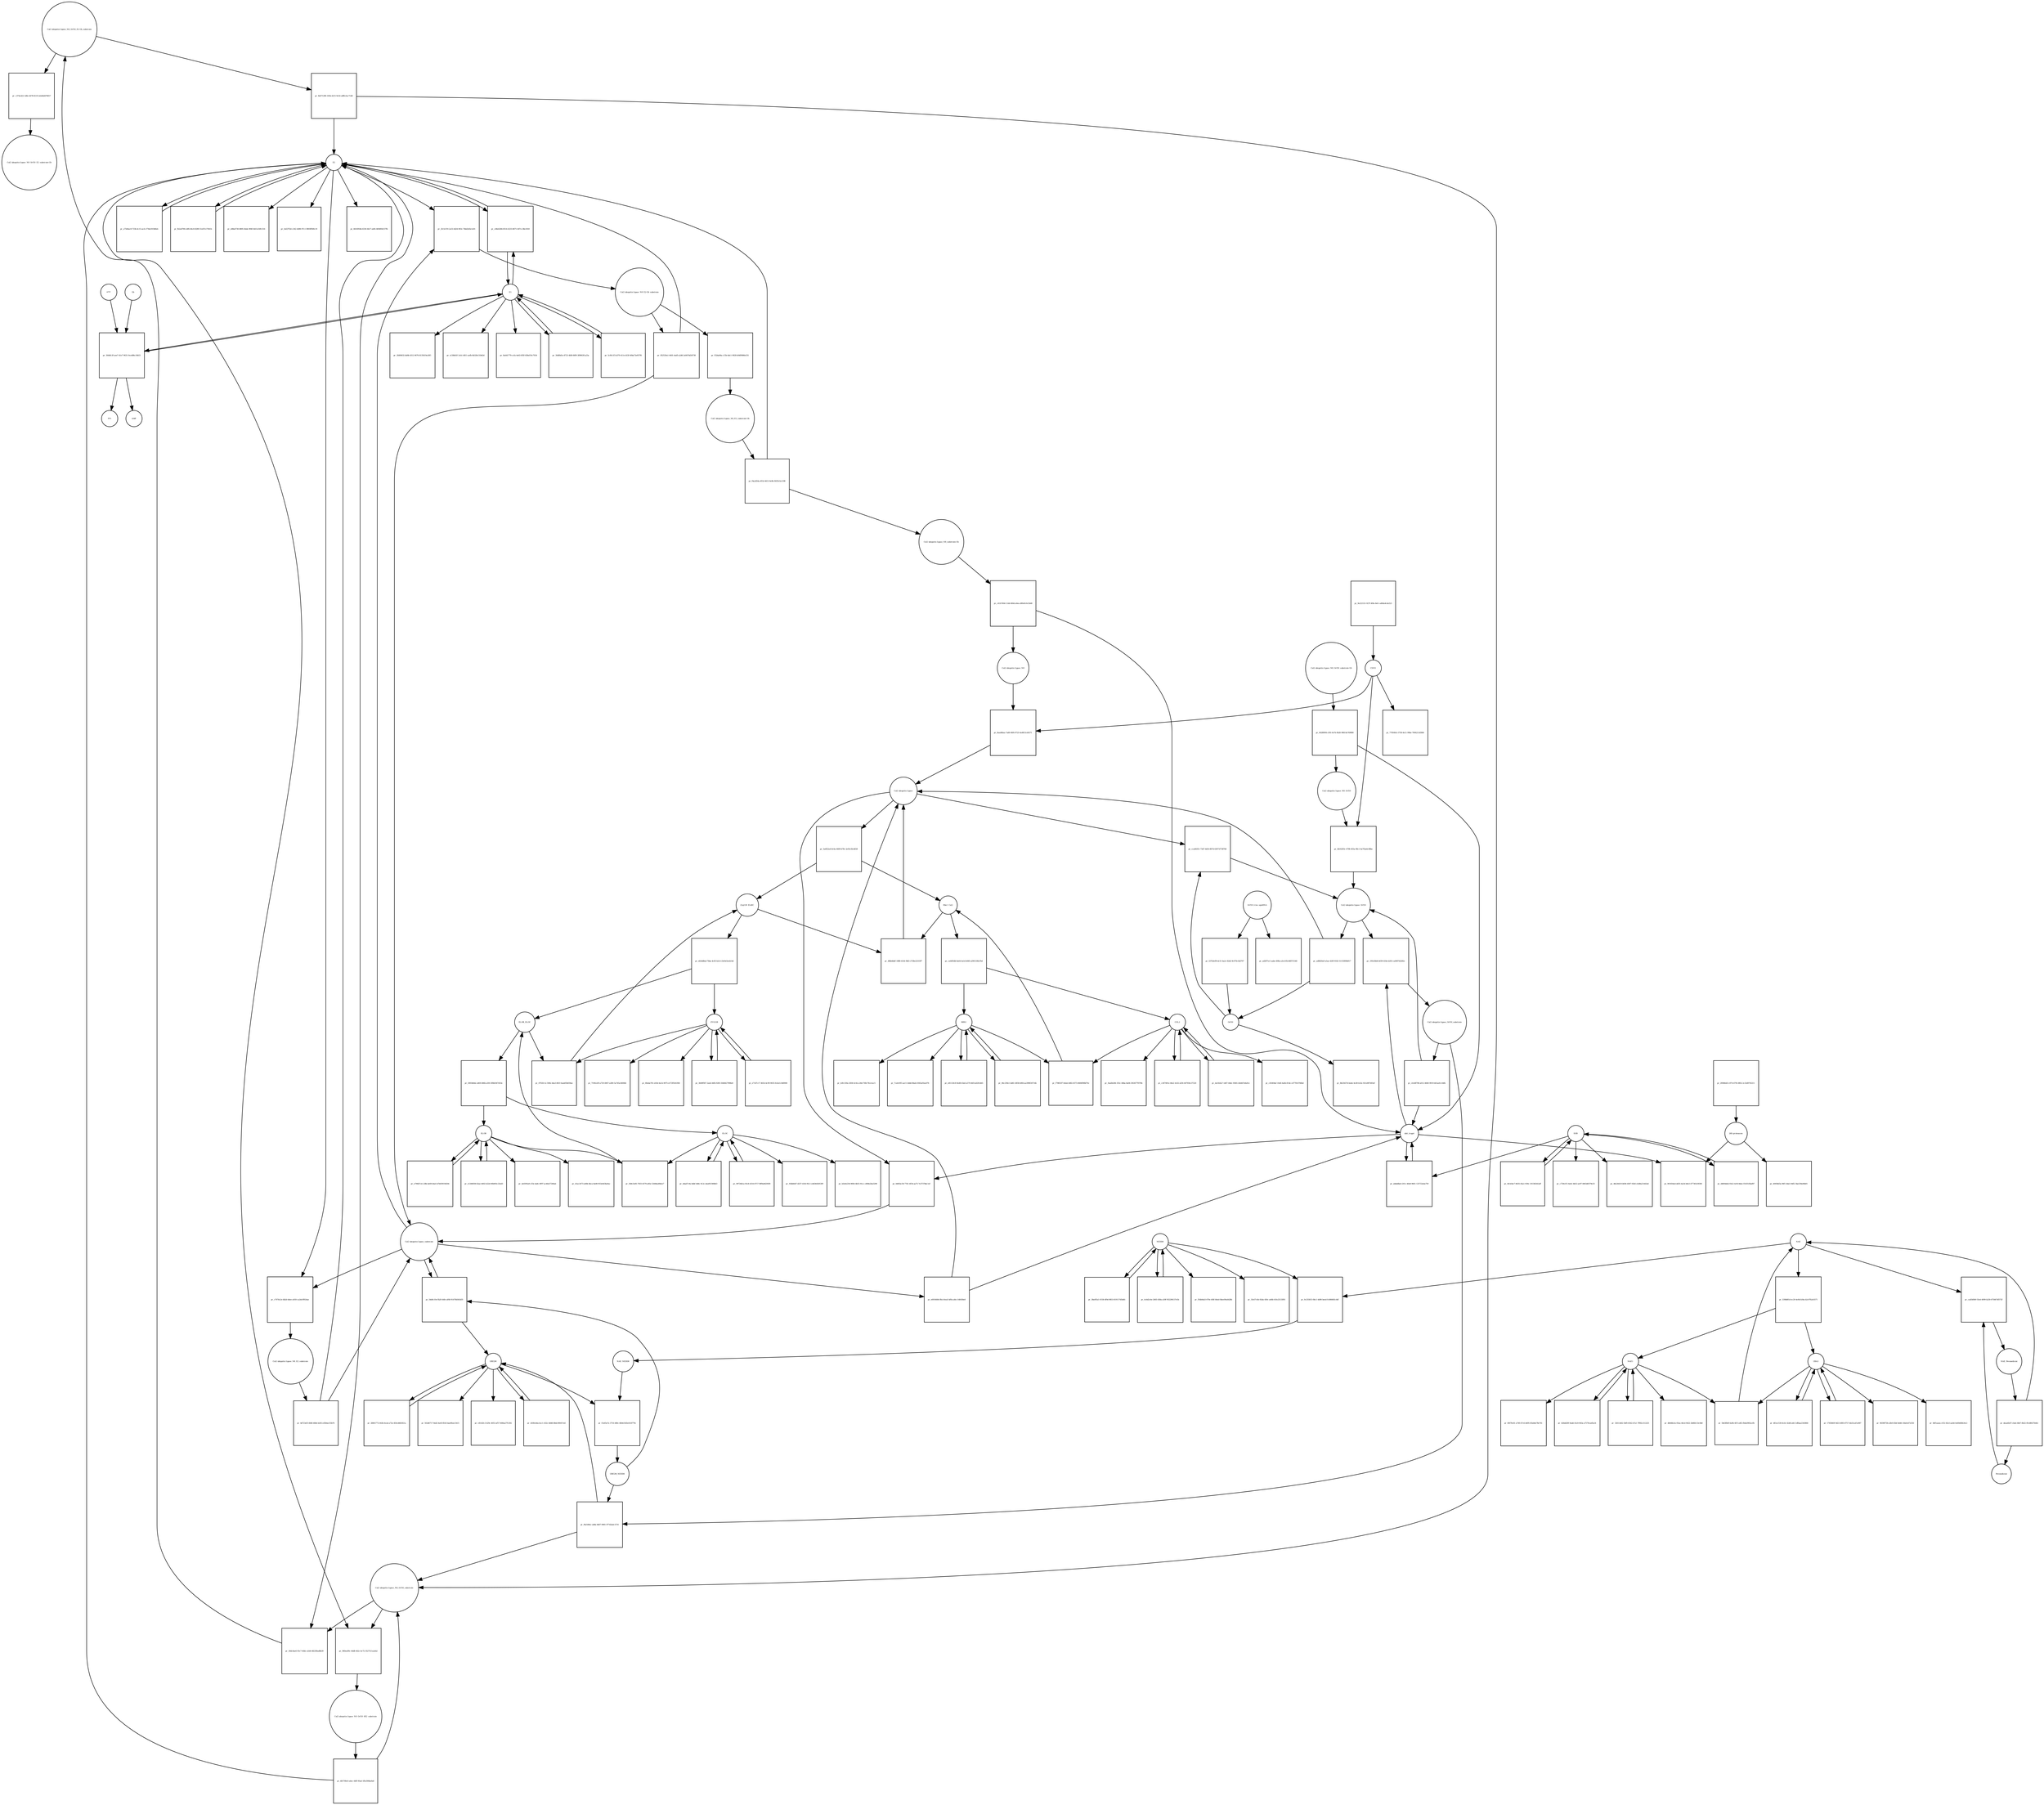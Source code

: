 strict digraph  {
"Cul2 ubiquitin ligase_N8_Orf10_E2-Ub_substrate" [annotation="urn_miriam_ncbiprotein_BCD58762|urn_miriam_hgnc.symbol_UBE2|urn_miriam_hgnc.symbol_ZYG11B|urn_miriam_hgnc.symbol_ELOB|urn_miriam_hgnc.symbol_ELOC|urn_miriam_hgnc.symbol_RBX1|urn_miriam_hgnc.symbol_CUL2|urn_miriam_hgnc.symbol_NEDD8", bipartite=0, cls=complex, fontsize=4, label="Cul2 ubiquitin ligase_N8_Orf10_E2-Ub_substrate", shape=circle];
"pr_c374cd22-1d0e-4478-8119-2eb44d476657" [annotation="", bipartite=1, cls=process, fontsize=4, label="pr_c374cd22-1d0e-4478-8119-2eb44d476657", shape=square];
"Cul2 ubiquitin ligase_N8_Orf10_E2_substrate-Ub" [annotation="urn_miriam_ncbiprotein_BCD58762|urn_miriam_hgnc.symbol_UBE2|urn_miriam_hgnc.symbol_ZYG11B|urn_miriam_hgnc.symbol_ELOB|urn_miriam_hgnc.symbol_ELOC|urn_miriam_hgnc.symbol_RBX1|urn_miriam_hgnc.symbol_CUL2|urn_miriam_hgnc.symbol_NEDD8", bipartite=0, cls=complex, fontsize=4, label="Cul2 ubiquitin ligase_N8_Orf10_E2_substrate-Ub", shape=circle];
"Cul2 ubiquitin ligase_N8_E2-Ub_substrate" [annotation="urn_miriam_hgnc.symbol_ZYG11B|urn_miriam_hgnc.symbol_RBX1|urn_miriam_hgnc.symbol_ELOB|urn_miriam_hgnc.symbol_ELOC|urn_miriam_hgnc.symbol_CUL2|urn_miriam_hgnc.symbol_NEDD8|urn_miriam_hgnc.symbol_UBE2", bipartite=0, cls=complex, fontsize=4, label="Cul2 ubiquitin ligase_N8_E2-Ub_substrate", shape=circle];
"pr_f32da06a-c15b-4dc1-9028-b94f9086e531" [annotation="", bipartite=1, cls=process, fontsize=4, label="pr_f32da06a-c15b-4dc1-9028-b94f9086e531", shape=square];
"Cul2 ubiquitin ligase_N8_E2_substrate-Ub" [annotation="urn_miriam_hgnc.symbol_ZYG11B|urn_miriam_hgnc.symbol_UBE2|urn_miriam_hgnc.symbol_ELOB|urn_miriam_hgnc.symbol_ELOC|urn_miriam_hgnc.symbol_RBX1|urn_miriam_hgnc.symbol_CUL2|urn_miriam_hgnc.symbol_NEDD8", bipartite=0, cls=complex, fontsize=4, label="Cul2 ubiquitin ligase_N8_E2_substrate-Ub", shape=circle];
E2 [annotation="urn_miriam_hgnc.symbol_UBE2", bipartite=0, cls=macromolecule, fontsize=4, label=E2, shape=circle];
"pr_c48e6284-8514-4233-8671-647cc38e1818" [annotation="", bipartite=1, cls=process, fontsize=4, label="pr_c48e6284-8514-4233-8671-647cc38e1818", shape=square];
E1 [annotation="urn_miriam_hgnc.symbol_UBA", bipartite=0, cls=macromolecule, fontsize=4, label=E1, shape=circle];
"pr_3644fc3f-aee7-41e7-9631-9ce486c16b53" [annotation="", bipartite=1, cls=process, fontsize=4, label="pr_3644fc3f-aee7-41e7-9631-9ce486c16b53", shape=square];
Ub [annotation="", bipartite=0, cls="simple chemical", fontsize=4, label=Ub, shape=circle];
ATP [annotation="", bipartite=0, cls="simple chemical", fontsize=4, label=ATP, shape=circle];
AMP [annotation="", bipartite=0, cls="simple chemical", fontsize=4, label=AMP, shape=circle];
PPi [annotation="", bipartite=0, cls="simple chemical", fontsize=4, label=PPi, shape=circle];
"Cul2 ubiquitin ligase_substrate" [annotation="urn_miriam_hgnc.symbol_ZYg11B|urn_miriam_hgnc.symbol_ELOB|urn_miriam_hgnc.symbol_ELOC|urn_miriam_hgnc.symbol_RBX1|urn_miriam_hgnc.symbol_CUL2|urn_miriam_hgnc.symbol_NEDD8", bipartite=0, cls=complex, fontsize=4, label="Cul2 ubiquitin ligase_substrate", shape=circle];
"pr_2fc5cf19-2a53-4d24-903c-7bbd2d3e1e01" [annotation="", bipartite=1, cls=process, fontsize=4, label="pr_2fc5cf19-2a53-4d24-903c-7bbd2d3e1e01", shape=square];
"Cul2 ubiquitin ligase_N8_Orf10_substrate" [annotation="urn_miriam_ncbiprotein_BCD58762|urn_miriam_hgnc.symbol_ZYG11B|urn_miriam_hgnc.symbol_ELOB|urn_miriam_hgnc.symbol_ELOC|urn_miriam_hgnc.symbol_RBX1|urn_miriam_hgnc.symbol_CUL2|urn_miriam_hgnc.symbol_NEDD8", bipartite=0, cls=complex, fontsize=4, label="Cul2 ubiquitin ligase_N8_Orf10_substrate", shape=circle];
"pr_30dc8ae6-93c7-40dc-a5d4-48230fad8b39" [annotation="", bipartite=1, cls=process, fontsize=4, label="pr_30dc8ae6-93c7-40dc-a5d4-48230fad8b39", shape=square];
ZYG11B [annotation="urn_miriam_hgnc_HGNC%3A25820", bipartite=0, cls=macromolecule, fontsize=4, label=ZYG11B, shape=circle];
"pr_3649f947-2aeb-44fb-9285-50d6427998e8" [annotation="", bipartite=1, cls=process, fontsize=4, label="pr_3649f947-2aeb-44fb-9285-50d6427998e8", shape=square];
UBE2M [annotation="urn_miriam_hgnc_HGNC%3A12491", bipartite=0, cls=macromolecule, fontsize=4, label=UBE2M, shape=circle];
"pr_d180cb6a-bcc1-432c-8d48-88dc09047cb5" [annotation="", bipartite=1, cls=process, fontsize=4, label="pr_d180cb6a-bcc1-432c-8d48-88dc09047cb5", shape=square];
UBA3 [annotation="urn_miriam_hgnc_HGNC%3A12470", bipartite=0, cls=macromolecule, fontsize=4, label=UBA3, shape=circle];
"pr_d61ec530-6cb1-42d6-a8c5-dfbaa2343866" [annotation="", bipartite=1, cls=process, fontsize=4, label="pr_d61ec530-6cb1-42d6-a8c5-dfbaa2343866", shape=square];
RBX1 [annotation="urn_miriam_hgnc_HGNC%3A9928", bipartite=0, cls=macromolecule, fontsize=4, label=RBX1, shape=circle];
"pr_e81120c8-9ed8-43a6-a570-8d51a629cb65" [annotation="", bipartite=1, cls=process, fontsize=4, label="pr_e81120c8-9ed8-43a6-a570-8d51a629cb65", shape=square];
"Orf10 (+)ss sgmRNA" [annotation=urn_miriam_ncbiprotein_BCD58762, bipartite=0, cls="nucleic acid feature", fontsize=4, label="Orf10 (+)ss sgmRNA", shape=circle];
"pr_537b3e99-dc51-4a2c-82d2-9c070c5d2707" [annotation="", bipartite=1, cls=process, fontsize=4, label="pr_537b3e99-dc51-4a2c-82d2-9c070c5d2707", shape=square];
Orf10 [annotation=urn_miriam_ncbiprotein_BCD58762, bipartite=0, cls=macromolecule, fontsize=4, label=Orf10, shape=circle];
NEDD8 [annotation="urn_miriam_hgnc_HGNC%3A7732", bipartite=0, cls=macromolecule, fontsize=4, label=NEDD8, shape=circle];
"pr_38a0f3a1-0158-4f9d-9853-81911745b4fc" [annotation="", bipartite=1, cls=process, fontsize=4, label="pr_38a0f3a1-0158-4f9d-9853-81911745b4fc", shape=square];
NAE1 [annotation="urn_miriam_hgnc_HGNC%3A621", bipartite=0, cls=macromolecule, fontsize=4, label=NAE1, shape=circle];
"pr_426dd29f-9add-41e9-963a-a7570cad5e24" [annotation="", bipartite=1, cls=process, fontsize=4, label="pr_426dd29f-9add-41e9-963a-a7570cad5e24", shape=square];
ELOC [annotation="urn_miriam_hgnc_HGNC%3A11617", bipartite=0, cls=macromolecule, fontsize=4, label=ELOC, shape=circle];
"pr_4dad7c9a-b4bf-448c-9c2c-deaf61580b63" [annotation="", bipartite=1, cls=process, fontsize=4, label="pr_4dad7c9a-b4bf-448c-9c2c-deaf61580b63", shape=square];
ELOB [annotation="urn_miriam_hgnc_HGNC%3A11619", bipartite=0, cls=macromolecule, fontsize=4, label=ELOB, shape=circle];
"pr_e796b7cd-c28b-4e69-b4a5-b7b039194304" [annotation="", bipartite=1, cls=process, fontsize=4, label="pr_e796b7cd-c28b-4e69-b4a5-b7b039194304", shape=square];
"pr_a73d4ac8-733b-4c15-ae3c-f74dc919d0eb" [annotation="", bipartite=1, cls=process, fontsize=4, label="pr_a73d4ac8-733b-4c15-ae3c-f74dc919d0eb", shape=square];
"pr_30df8d1e-8723-4fd9-86f9-3f8963f1a23a" [annotation="", bipartite=1, cls=process, fontsize=4, label="pr_30df8d1e-8723-4fd9-86f9-3f8963f1a23a", shape=square];
DUB [annotation="urn_miriam_hgnc.symbol_DUB", bipartite=0, cls=macromolecule, fontsize=4, label=DUB, shape=circle];
"pr_d4004deb-93e2-4cf6-8dee-f16351fbaf87" [annotation="", bipartite=1, cls=process, fontsize=4, label="pr_d4004deb-93e2-4cf6-8dee-f16351fbaf87", shape=square];
CUL2 [annotation="urn_miriam_hgnc_HGNC%3A2552", bipartite=0, cls=macromolecule, fontsize=4, label=CUL2, shape=circle];
"pr_c367491e-46e2-4c62-af26-447934c37220" [annotation="", bipartite=1, cls=process, fontsize=4, label="pr_c367491e-46e2-4c62-af26-447934c37220", shape=square];
"pr_e71d7c17-461b-4c99-9035-0cbe1c0d0908" [annotation="", bipartite=1, cls=process, fontsize=4, label="pr_e71d7c17-461b-4c99-9035-0cbe1c0d0908", shape=square];
"pr_28801772-043b-4cab-a72e-450cd482921a" [annotation="", bipartite=1, cls=process, fontsize=4, label="pr_28801772-043b-4cab-a72e-450cd482921a", shape=square];
"pr_1765840f-9d23-4f85-8757-4b33caf1e987" [annotation="", bipartite=1, cls=process, fontsize=4, label="pr_1765840f-9d23-4f85-8757-4b33caf1e987", shape=square];
"pr_06c239e1-bd61-4858-b9fd-aa399834716b" [annotation="", bipartite=1, cls=process, fontsize=4, label="pr_06c239e1-bd61-4858-b9fd-aa399834716b", shape=square];
"pr_4c4d2c4e-2665-458a-a59f-952296137e5b" [annotation="", bipartite=1, cls=process, fontsize=4, label="pr_4c4d2c4e-2665-458a-a59f-952296137e5b", shape=square];
"pr_32611d62-5bf9-4542-b7a1-7ff82c312225" [annotation="", bipartite=1, cls=process, fontsize=4, label="pr_32611d62-5bf9-4542-b7a1-7ff82c312225", shape=square];
"pr_99726b1a-05c8-4316-8717-f8f9a66295f0" [annotation="", bipartite=1, cls=process, fontsize=4, label="pr_99726b1a-05c8-4316-8717-f8f9a66295f0", shape=square];
"pr_e1260838-62ae-4602-b22d-00b093c23ed3" [annotation="", bipartite=1, cls=process, fontsize=4, label="pr_e1260838-62ae-4602-b22d-00b093c23ed3", shape=square];
"pr_fb2ed790-e4f6-46c8-8289-51e67e17041b" [annotation="", bipartite=1, cls=process, fontsize=4, label="pr_fb2ed790-e4f6-46c8-8289-51e67e17041b", shape=square];
"pr_5c9fc1f3-b370-411e-b53f-40ba73e957f6" [annotation="", bipartite=1, cls=process, fontsize=4, label="pr_5c9fc1f3-b370-411e-b53f-40ba73e957f6", shape=square];
"pr_4fcb5dc7-8635-45a1-939c-1013fd341aff" [annotation="", bipartite=1, cls=process, fontsize=4, label="pr_4fcb5dc7-8635-45a1-939c-1013fd341aff", shape=square];
"pr_da1fe6a7-1d67-44dc-9360-c8e8d7e8a9cc" [annotation="", bipartite=1, cls=process, fontsize=4, label="pr_da1fe6a7-1d67-44dc-9360-c8e8d7e8a9cc", shape=square];
"pr_9a321531-927f-4f8a-8efc-ad0da4cda523" [annotation="", bipartite=1, cls=process, fontsize=4, label="pr_9a321531-927f-4f8a-8efc-ad0da4cda523", shape=square];
CSN5 [annotation="", bipartite=0, cls=complex, fontsize=4, label=CSN5, shape=circle];
"pr_2f084b43-c974-4795-8f62-2c32d9745211" [annotation="", bipartite=1, cls=process, fontsize=4, label="pr_2f084b43-c974-4795-8f62-2c32d9745211", shape=square];
"26S-proteasom" [annotation="urn_miriam_obo.go_GO%3A0000502", bipartite=0, cls=complex, fontsize=4, label="26S-proteasom", shape=circle];
NAE_Pevonedistat [annotation="urn_miriam_obo.chebi_CHEBI%3A145535|urn_miriam_hgnc.symbol_NAE1|urn_miriam_hgnc.symbol_UBA3", bipartite=0, cls=complex, fontsize=4, label=NAE_Pevonedistat, shape=circle];
"pr_deaa82d7-cbeb-44b7-8b22-f0cd8027b4b1" [annotation="", bipartite=1, cls=process, fontsize=4, label="pr_deaa82d7-cbeb-44b7-8b22-f0cd8027b4b1", shape=square];
Pevonedistat [annotation="urn_miriam_obo.chebi_CHEBI%3A145535", bipartite=0, cls="simple chemical", fontsize=4, label=Pevonedistat, shape=circle];
NAE [annotation="urn_miriam_hgnc.symbol_NAE1|urn_miriam_hgnc.symbol_UBA3", bipartite=0, cls=complex, fontsize=4, label=NAE, shape=circle];
"pr_539b881d-ec20-4e9d-b34a-b2c97b2e5571" [annotation="", bipartite=1, cls=process, fontsize=4, label="pr_539b881d-ec20-4e9d-b34a-b2c97b2e5571", shape=square];
ELOB_ELOC [annotation="urn_miriam_hgnc.symbol_ELOB|urn_miriam_hgnc.symbol_ELOC", bipartite=0, cls=complex, fontsize=4, label=ELOB_ELOC, shape=circle];
"pr_5893d6de-a469-486b-a5f4-5f8b0367d53e" [annotation="", bipartite=1, cls=process, fontsize=4, label="pr_5893d6de-a469-486b-a5f4-5f8b0367d53e", shape=square];
Zyg11B_EloBC [annotation="urn_miriam_hgnc.symbol_ZYG11B|urn_miriam_hgnc.symbol_ELOB|urn_miriam_hgnc.symbol_ELOC", bipartite=0, cls=complex, fontsize=4, label=Zyg11B_EloBC, shape=circle];
"pr_eb5dd8ad-7bba-4c83-b2c4-23e9e5eeb14d" [annotation="", bipartite=1, cls=process, fontsize=4, label="pr_eb5dd8ad-7bba-4c83-b2c4-23e9e5eeb14d", shape=square];
"Cul2 ubiquitin ligase_N8_substrate-Ub" [annotation="urn_miriam_hgnc.symbol_ZYG11B|urn_miriam_hgnc.symbol_ELOB|urn_miriam_hgnc.symbol_ELOC|urn_miriam_hgnc.symbol_RBX1|urn_miriam_hgnc.symbol_CUL2|urn_miriam_hgnc.symbol_NEDD8", bipartite=0, cls=complex, fontsize=4, label="Cul2 ubiquitin ligase_N8_substrate-Ub", shape=circle];
"pr_c41b740d-11dd-484d-a6ea-d80e9c6c5b48" [annotation="", bipartite=1, cls=process, fontsize=4, label="pr_c41b740d-11dd-484d-a6ea-d80e9c6c5b48", shape=square];
"Cul2 ubiquitin ligase_N8" [annotation="urn_miriam_hgnc.symbol_ZYG11B|urn_miriam_hgnc.symbol_ELOB|urn_miriam_hgnc.symbol_ELOC|urn_miriam_hgnc.symbol_RBX1|urn_miriam_hgnc.symbol_CUL2|urn_miriam_hgnc.symbol_NEDD8", bipartite=0, cls=complex, fontsize=4, label="Cul2 ubiquitin ligase_N8", shape=circle];
ubit_traget [annotation="", bipartite=0, cls=macromolecule, fontsize=4, label=ubit_traget, shape=circle];
"pr_e6916684-f8cd-4ea5-bf0a-a8cc140458e8" [annotation="", bipartite=1, cls=process, fontsize=4, label="pr_e6916684-f8cd-4ea5-bf0a-a8cc140458e8", shape=square];
"Cul2 ubiquitin ligase" [annotation="urn_miriam_hgnc.symbol_RBX1|urn_miriam_hgnc.symbol_CUL2|urn_miriam_hgnc.symbol_ZYG11B|urn_miriam_hgnc.symbol_ELOB|urn_miriam_hgnc.symbol_ELOC", bipartite=0, cls=complex, fontsize=4, label="Cul2 ubiquitin ligase", shape=circle];
"Cul2 ubiquitin ligase_N8_Orf10_substrate-Ub" [annotation="urn_miriam_ncbiprotein_BCD58762|urn_miriam_hgnc.symbol_ZYG11B|urn_miriam_hgnc.symbol_ELOB|urn_miriam_hgnc.symbol_ELOC|urn_miriam_hgnc.symbol_RBX1|urn_miriam_hgnc.symbol_CUL2|urn_miriam_hgnc.symbol_NEDD8", bipartite=0, cls=complex, fontsize=4, label="Cul2 ubiquitin ligase_N8_Orf10_substrate-Ub", shape=circle];
"pr_4028f004-cf93-4e7b-9b26-96814e769080" [annotation="", bipartite=1, cls=process, fontsize=4, label="pr_4028f004-cf93-4e7b-9b26-96814e769080", shape=square];
"Cul2 ubiquitin ligase_N8_Orf10" [annotation="urn_miriam_hgnc.symbol_ZYG11B|urn_miriam_hgnc.symbol_ELOB|urn_miriam_hgnc.symbol_ELOC|urn_miriam_hgnc.symbol_RBX1|urn_miriam_hgnc.symbol_CUL2|urn_miriam_hgnc.symbol_NEDD8|urn_miriam_ncbiprotein_BCD58762", bipartite=0, cls=complex, fontsize=4, label="Cul2 ubiquitin ligase_N8_Orf10", shape=circle];
"Cul2 ubiquitin ligase_Orf10_substrate" [annotation="urn_miriam_ncbiprotein_BCD58762|urn_miriam_hgnc.symbol_ZYg11B|urn_miriam_hgnc.symbol_ELOB|urn_miriam_hgnc.symbol_ELOC|urn_miriam_hgnc.symbol_RBX1|urn_miriam_hgnc.symbol_CUL2", bipartite=0, cls=complex, fontsize=4, label="Cul2 ubiquitin ligase_Orf10_substrate", shape=circle];
"pr_cb1d8708-a012-4660-9919-b61aefcc0dfe" [annotation="", bipartite=1, cls=process, fontsize=4, label="pr_cb1d8708-a012-4660-9919-b61aefcc0dfe", shape=square];
"Cul2 ubiquitin ligase_Orf10" [annotation="urn_miriam_ncbiprotein_BCD58762|urn_miriam_hgnc.symbol_ZYG11B|urn_miriam_hgnc.symbol_ELOB|urn_miriam_hgnc.symbol_ELOC|urn_miriam_hgnc.symbol_RBX1|urn_miriam_hgnc.symbol_CUL2", bipartite=0, cls=complex, fontsize=4, label="Cul2 ubiquitin ligase_Orf10", shape=circle];
"pr_6b16293c-4796-455a-98c1-6a702a6c08be" [annotation="", bipartite=1, cls=process, fontsize=4, label="pr_6b16293c-4796-455a-98c1-6a702a6c08be", shape=square];
"pr_ad6820a9-a5ae-420f-9182-51155f00b917" [annotation="", bipartite=1, cls=process, fontsize=4, label="pr_ad6820a9-a5ae-420f-9182-51155f00b917", shape=square];
"pr_8aad4baa-7ad0-46f4-9725-4a4815cd4371" [annotation="", bipartite=1, cls=process, fontsize=4, label="pr_8aad4baa-7ad0-46f4-9725-4a4815cd4371", shape=square];
"pr_5a4f22a4-8c6a-4409-b78c-2e93c5b1df28" [annotation="", bipartite=1, cls=process, fontsize=4, label="pr_5a4f22a4-8c6a-4409-b78c-2e93c5b1df28", shape=square];
Rbx1_Cul2 [annotation="urn_miriam_hgnc.symbol_RBX1|urn_miriam_hgnc.symbol_CUL2", bipartite=0, cls=complex, fontsize=4, label=Rbx1_Cul2, shape=circle];
"pr_f4a2d54a-4f1d-4415-9e9b-f45f3cfa1198" [annotation="", bipartite=1, cls=process, fontsize=4, label="pr_f4a2d54a-4f1d-4415-9e9b-f45f3cfa1198", shape=square];
"Cul2 ubiquitin ligase_N8_E2_substrate" [annotation="urn_miriam_hgnc.symbol_ZYG11B|urn_miriam_hgnc.symbol_ELOB|urn_miriam_hgnc.symbol_ELOC|urn_miriam_hgnc.symbol_RBX1|urn_miriam_hgnc.symbol_CUL2|urn_miriam_hgnc.symbol_NEDD8", bipartite=0, cls=complex, fontsize=4, label="Cul2 ubiquitin ligase_N8_E2_substrate", shape=circle];
"pr_4d723ef5-6fd8-48b4-b265-e5fb4a155b76" [annotation="", bipartite=1, cls=process, fontsize=4, label="pr_4d723ef5-6fd8-48b4-b265-e5fb4a155b76", shape=square];
"Cul2 ubiquitin ligase_N8_Orf10_0E2_substrate" [annotation="urn_miriam_ncbiprotein_BCD58762|urn_miriam_hgnc.symbol_ZYG11B|urn_miriam_hgnc.symbol_ELOB|urn_miriam_hgnc.symbol_ELOC|urn_miriam_hgnc.symbol_RBX1|urn_miriam_hgnc.symbol_CUL2|urn_miriam_hgnc.symbol_NEDD8|urn_miriam_hgnc.symbol_UBE2", bipartite=0, cls=complex, fontsize=4, label="Cul2 ubiquitin ligase_N8_Orf10_0E2_substrate", shape=circle];
"pr_481708c6-a4ec-44ff-95ad-1ffa590ba9a8" [annotation="", bipartite=1, cls=process, fontsize=4, label="pr_481708c6-a4ec-44ff-95ad-1ffa590ba9a8", shape=square];
"pr_ca64f5db-8a64-4a1d-b06f-a2901180a7b4" [annotation="", bipartite=1, cls=process, fontsize=4, label="pr_ca64f5db-8a64-4a1d-b06f-a2901180a7b4", shape=square];
"pr_abbddbe4-201c-40e8-9601-125722eda759" [annotation="", bipartite=1, cls=process, fontsize=4, label="pr_abbddbe4-201c-40e8-9601-125722eda759", shape=square];
"pr_852520a1-6401-4ad5-a2d6-2e8474d34738" [annotation="", bipartite=1, cls=process, fontsize=4, label="pr_852520a1-6401-4ad5-a2d6-2e8474d34738", shape=square];
"pr_8e671296-165b-4215-9c02-a8ffe3ac7148" [annotation="", bipartite=1, cls=process, fontsize=4, label="pr_8e671296-165b-4215-9c02-a8ffe3ac7148", shape=square];
"pr_901834ed-dd35-4a54-b0e3-477303cf65f6" [annotation="", bipartite=1, cls=process, fontsize=4, label="pr_901834ed-dd35-4a54-b0e3-477303cf65f6", shape=square];
"pr_7190cef0-a729-4967-a280-5a745a5400b6" [annotation="", bipartite=1, cls=process, fontsize=4, label="pr_7190cef0-a729-4967-a280-5a745a5400b6", shape=square];
"pr_80aba781-e03d-4ecb-9075-e572f9241f68" [annotation="", bipartite=1, cls=process, fontsize=4, label="pr_80aba781-e03d-4ecb-9075-e572f9241f68", shape=square];
"pr_502d6717-9ed2-4e4f-8543-bae9feec5415" [annotation="", bipartite=1, cls=process, fontsize=4, label="pr_502d6717-9ed2-4e4f-8543-bae9feec5415", shape=square];
"pr_c8142fc3-429c-4053-af57-60fda27f1292" [annotation="", bipartite=1, cls=process, fontsize=4, label="pr_c8142fc3-429c-4053-af57-60fda27f1292", shape=square];
"pr_98398758-a3b9-45bf-b0d6-1fdefe47e550" [annotation="", bipartite=1, cls=process, fontsize=4, label="pr_98398758-a3b9-45bf-b0d6-1fdefe47e550", shape=square];
"pr_8df1aaea-cf32-45e3-aa0d-0e49d40b34c2" [annotation="", bipartite=1, cls=process, fontsize=4, label="pr_8df1aaea-cf32-45e3-aa0d-0e49d40b34c2", shape=square];
"pr_b3fc330a-2836-4c0e-a34d-768c78ce1ac5" [annotation="", bipartite=1, cls=process, fontsize=4, label="pr_b3fc330a-2836-4c0e-a34d-768c78ce1ac5", shape=square];
"pr_7ca0c9f3-aa11-4ddd-8bab-0365a05ea076" [annotation="", bipartite=1, cls=process, fontsize=4, label="pr_7ca0c9f3-aa11-4ddd-8bab-0365a05ea076", shape=square];
"pr_ad2871e1-aabe-498a-a3cd-85c66f572345" [annotation="", bipartite=1, cls=process, fontsize=4, label="pr_ad2871e1-aabe-498a-a3cd-85c66f572345", shape=square];
"pr_8b25637d-bede-4cd9-b32e-921e897d03ef" [annotation="", bipartite=1, cls=process, fontsize=4, label="pr_8b25637d-bede-4cd9-b32e-921e897d03ef", shape=square];
"pr_f54b9ab3-670e-4f4f-84ed-0bee09a4428b" [annotation="", bipartite=1, cls=process, fontsize=4, label="pr_f54b9ab3-670e-4f4f-84ed-0bee09a4428b", shape=square];
"pr_33e57c4b-92da-450c-a46b-41fe23133f01" [annotation="", bipartite=1, cls=process, fontsize=4, label="pr_33e57c4b-92da-450c-a46b-41fe23133f01", shape=square];
"pr_db9d6e3a-05ea-44cd-9422-2b86fc53c0b8" [annotation="", bipartite=1, cls=process, fontsize=4, label="pr_db9d6e3a-05ea-44cd-9422-2b86fc53c0b8", shape=square];
"pr_8f478c81-a749-47c6-b695-85eb8e78e761" [annotation="", bipartite=1, cls=process, fontsize=4, label="pr_8f478c81-a749-47c6-b695-85eb8e78e761", shape=square];
"pr_93dbfd47-d237-41fd-95c1-e463645053f9" [annotation="", bipartite=1, cls=process, fontsize=4, label="pr_93dbfd47-d237-41fd-95c1-e463645053f9", shape=square];
"pr_b3e0e236-9856-4b55-91cc-c808e2ba5298" [annotation="", bipartite=1, cls=process, fontsize=4, label="pr_b3e0e236-9856-4b55-91cc-c808e2ba5298", shape=square];
"pr_4e0395a9-cf3e-4a8c-8f97-ac46e57260ab" [annotation="", bipartite=1, cls=process, fontsize=4, label="pr_4e0395a9-cf3e-4a8c-8f97-ac46e57260ab", shape=square];
"pr_d1ac2473-a60b-4bca-8a08-953e643ba9ac" [annotation="", bipartite=1, cls=process, fontsize=4, label="pr_d1ac2473-a60b-4bca-8a08-953e643ba9ac", shape=square];
"pr_e88a6730-8895-4bde-994f-4b51e50fc516" [annotation="", bipartite=1, cls=process, fontsize=4, label="pr_e88a6730-8895-4bde-994f-4b51e50fc516", shape=square];
"pr_fa627f2d-c342-4d90-97c1-f805fffd9c19" [annotation="", bipartite=1, cls=process, fontsize=4, label="pr_fa627f2d-c342-4d90-97c1-f805fffd9c19", shape=square];
"pr_2fd00632-bb9b-4312-9676-8135619a18f1" [annotation="", bipartite=1, cls=process, fontsize=4, label="pr_2fd00632-bb9b-4312-9676-8135619a18f1", shape=square];
"pr_a136b61f-3cb1-4811-aefb-6b328c31b62d" [annotation="", bipartite=1, cls=process, fontsize=4, label="pr_a136b61f-3cb1-4811-aefb-6b328c31b62d", shape=square];
"pr_c729e1f1-6eb1-4b52-ae97-6063d0379e33" [annotation="", bipartite=1, cls=process, fontsize=4, label="pr_c729e1f1-6eb1-4b52-ae97-6063d0379e33", shape=square];
"pr_46e26419-b836-4587-92b5-e5d8a21443a6" [annotation="", bipartite=1, cls=process, fontsize=4, label="pr_46e26419-b836-4587-92b5-e5d8a21443a6", shape=square];
"pr_c45404af-10e8-4a4b-814e-cd77814766bd" [annotation="", bipartite=1, cls=process, fontsize=4, label="pr_c45404af-10e8-4a4b-814e-cd77814766bd", shape=square];
"pr_9aa6b284-355c-48ba-8a06-3f43677f078b" [annotation="", bipartite=1, cls=process, fontsize=4, label="pr_9aa6b284-355c-48ba-8a06-3f43677f078b", shape=square];
"pr_779540e1-f758-4e11-99be-7004211d5fb6" [annotation="", bipartite=1, cls=process, fontsize=4, label="pr_779540e1-f758-4e11-99be-7004211d5fb6", shape=square];
"pr_40058d3a-96f1-4be3-9df2-3ba539a06b01" [annotation="", bipartite=1, cls=process, fontsize=4, label="pr_40058d3a-96f1-4be3-9df2-3ba539a06b01", shape=square];
NAE_NEDD8 [annotation="urn_miriam_hgnc.symbol_NEDD8|urn_miriam_hgnc.symbol_NAE1|urn_miriam_hgnc.symbol_UBA3", bipartite=0, cls=complex, fontsize=4, label=NAE_NEDD8, shape=circle];
"pr_f1e65e7e-3716-480c-8b9d-fb5b1618779c" [annotation="", bipartite=1, cls=process, fontsize=4, label="pr_f1e65e7e-3716-480c-8b9d-fb5b1618779c", shape=square];
UBE2M_NEDD8 [annotation="urn_miriam_hgnc.symbol_UBE2M|urn_miriam_hgnc.symbol_NEDD8", bipartite=0, cls=complex, fontsize=4, label=UBE2M_NEDD8, shape=circle];
"pr_cca84351-73d7-4d16-807d-63071f738768" [annotation="", bipartite=1, cls=process, fontsize=4, label="pr_cca84351-73d7-4d16-807d-63071f738768", shape=square];
"pr_0c255813-0bc1-4d90-beed-fc686665c44f" [annotation="", bipartite=1, cls=process, fontsize=4, label="pr_0c255813-0bc1-4d90-beed-fc686665c44f", shape=square];
"pr_cad549b9-55e4-4099-b230-675667df372f" [annotation="", bipartite=1, cls=process, fontsize=4, label="pr_cad549b9-55e4-4099-b230-675667df372f", shape=square];
"pr_5b63fb0f-6a9b-4f1f-a4f2-fb4a0902a1fb" [annotation="", bipartite=1, cls=process, fontsize=4, label="pr_5b63fb0f-6a9b-4f1f-a4f2-fb4a0902a1fb", shape=square];
"pr_0702fc1e-509e-4da3-861f-6aabf5b839ae" [annotation="", bipartite=1, cls=process, fontsize=4, label="pr_0702fc1e-509e-4da3-861f-6aabf5b839ae", shape=square];
"pr_568c5e85-7833-4579-a85e-52684a49b2e7" [annotation="", bipartite=1, cls=process, fontsize=4, label="pr_568c5e85-7833-4579-a85e-52684a49b2e7", shape=square];
"pr_48bb4bdf-1888-4164-9bf2-2728e22103f7" [annotation="", bipartite=1, cls=process, fontsize=4, label="pr_48bb4bdf-1888-4164-9bf2-2728e22103f7", shape=square];
"pr_0d81bc58-77d1-4f34-aa75-7e3737bbc1ef" [annotation="", bipartite=1, cls=process, fontsize=4, label="pr_0d81bc58-77d1-4f34-aa75-7e3737bbc1ef", shape=square];
"pr_54d6c10e-fb20-44fe-af68-91470b565d35" [annotation="", bipartite=1, cls=process, fontsize=4, label="pr_54d6c10e-fb20-44fe-af68-91470b565d35", shape=square];
"pr_195e58d4-b039-418a-b203-ca0007d2282c" [annotation="", bipartite=1, cls=process, fontsize=4, label="pr_195e58d4-b039-418a-b203-ca0007d2282c", shape=square];
"pr_f6a549ec-ab8a-4b07-9901-977d2adc157d" [annotation="", bipartite=1, cls=process, fontsize=4, label="pr_f6a549ec-ab8a-4b07-9901-977d2adc157d", shape=square];
"pr_c767dc2e-db2d-4dee-a018-ca2dc0f924ae" [annotation="", bipartite=1, cls=process, fontsize=4, label="pr_c767dc2e-db2d-4dee-a018-ca2dc0f924ae", shape=square];
"pr_960ea99c-44d8-442c-bc72-3527511a2eb2" [annotation="", bipartite=1, cls=process, fontsize=4, label="pr_960ea99c-44d8-442c-bc72-3527511a2eb2", shape=square];
"pr_f79855f7-b0ab-4482-8373-8606f98bf74c" [annotation="", bipartite=1, cls=process, fontsize=4, label="pr_f79855f7-b0ab-4482-8373-8606f98bf74c", shape=square];
"pr_8a441779-ccfa-4e63-8f3f-658ef10c7034" [annotation="", bipartite=1, cls=process, fontsize=4, label="pr_8a441779-ccfa-4e63-8f3f-658ef10c7034", shape=square];
"pr_6616954b-6330-4b17-abf4-4694f0d137fb" [annotation="", bipartite=1, cls=process, fontsize=4, label="pr_6616954b-6330-4b17-abf4-4694f0d137fb", shape=square];
"Cul2 ubiquitin ligase_N8_Orf10_E2-Ub_substrate" -> "pr_c374cd22-1d0e-4478-8119-2eb44d476657"  [annotation="", interaction_type=consumption];
"Cul2 ubiquitin ligase_N8_Orf10_E2-Ub_substrate" -> "pr_8e671296-165b-4215-9c02-a8ffe3ac7148"  [annotation="", interaction_type=consumption];
"pr_c374cd22-1d0e-4478-8119-2eb44d476657" -> "Cul2 ubiquitin ligase_N8_Orf10_E2_substrate-Ub"  [annotation="", interaction_type=production];
"Cul2 ubiquitin ligase_N8_E2-Ub_substrate" -> "pr_f32da06a-c15b-4dc1-9028-b94f9086e531"  [annotation="", interaction_type=consumption];
"Cul2 ubiquitin ligase_N8_E2-Ub_substrate" -> "pr_852520a1-6401-4ad5-a2d6-2e8474d34738"  [annotation="", interaction_type=consumption];
"pr_f32da06a-c15b-4dc1-9028-b94f9086e531" -> "Cul2 ubiquitin ligase_N8_E2_substrate-Ub"  [annotation="", interaction_type=production];
"Cul2 ubiquitin ligase_N8_E2_substrate-Ub" -> "pr_f4a2d54a-4f1d-4415-9e9b-f45f3cfa1198"  [annotation="", interaction_type=consumption];
E2 -> "pr_c48e6284-8514-4233-8671-647cc38e1818"  [annotation="", interaction_type=consumption];
E2 -> "pr_2fc5cf19-2a53-4d24-903c-7bbd2d3e1e01"  [annotation="", interaction_type=consumption];
E2 -> "pr_30dc8ae6-93c7-40dc-a5d4-48230fad8b39"  [annotation="", interaction_type=consumption];
E2 -> "pr_a73d4ac8-733b-4c15-ae3c-f74dc919d0eb"  [annotation="", interaction_type=consumption];
E2 -> "pr_fb2ed790-e4f6-46c8-8289-51e67e17041b"  [annotation="", interaction_type=consumption];
E2 -> "pr_e88a6730-8895-4bde-994f-4b51e50fc516"  [annotation="", interaction_type=consumption];
E2 -> "pr_fa627f2d-c342-4d90-97c1-f805fffd9c19"  [annotation="", interaction_type=consumption];
E2 -> "pr_c767dc2e-db2d-4dee-a018-ca2dc0f924ae"  [annotation="", interaction_type=consumption];
E2 -> "pr_960ea99c-44d8-442c-bc72-3527511a2eb2"  [annotation="", interaction_type=consumption];
E2 -> "pr_6616954b-6330-4b17-abf4-4694f0d137fb"  [annotation="", interaction_type=consumption];
"pr_c48e6284-8514-4233-8671-647cc38e1818" -> E2  [annotation="", interaction_type=production];
"pr_c48e6284-8514-4233-8671-647cc38e1818" -> E1  [annotation="", interaction_type=production];
E1 -> "pr_c48e6284-8514-4233-8671-647cc38e1818"  [annotation="", interaction_type=consumption];
E1 -> "pr_3644fc3f-aee7-41e7-9631-9ce486c16b53"  [annotation="", interaction_type=consumption];
E1 -> "pr_30df8d1e-8723-4fd9-86f9-3f8963f1a23a"  [annotation="", interaction_type=consumption];
E1 -> "pr_5c9fc1f3-b370-411e-b53f-40ba73e957f6"  [annotation="", interaction_type=consumption];
E1 -> "pr_2fd00632-bb9b-4312-9676-8135619a18f1"  [annotation="", interaction_type=consumption];
E1 -> "pr_a136b61f-3cb1-4811-aefb-6b328c31b62d"  [annotation="", interaction_type=consumption];
E1 -> "pr_8a441779-ccfa-4e63-8f3f-658ef10c7034"  [annotation="", interaction_type=consumption];
"pr_3644fc3f-aee7-41e7-9631-9ce486c16b53" -> E1  [annotation="", interaction_type=production];
"pr_3644fc3f-aee7-41e7-9631-9ce486c16b53" -> AMP  [annotation="", interaction_type=production];
"pr_3644fc3f-aee7-41e7-9631-9ce486c16b53" -> PPi  [annotation="", interaction_type=production];
Ub -> "pr_3644fc3f-aee7-41e7-9631-9ce486c16b53"  [annotation="", interaction_type=consumption];
ATP -> "pr_3644fc3f-aee7-41e7-9631-9ce486c16b53"  [annotation="", interaction_type=consumption];
"Cul2 ubiquitin ligase_substrate" -> "pr_2fc5cf19-2a53-4d24-903c-7bbd2d3e1e01"  [annotation="", interaction_type=consumption];
"Cul2 ubiquitin ligase_substrate" -> "pr_e6916684-f8cd-4ea5-bf0a-a8cc140458e8"  [annotation="", interaction_type=consumption];
"Cul2 ubiquitin ligase_substrate" -> "pr_54d6c10e-fb20-44fe-af68-91470b565d35"  [annotation="", interaction_type=consumption];
"Cul2 ubiquitin ligase_substrate" -> "pr_c767dc2e-db2d-4dee-a018-ca2dc0f924ae"  [annotation="", interaction_type=consumption];
"pr_2fc5cf19-2a53-4d24-903c-7bbd2d3e1e01" -> "Cul2 ubiquitin ligase_N8_E2-Ub_substrate"  [annotation="", interaction_type=production];
"Cul2 ubiquitin ligase_N8_Orf10_substrate" -> "pr_30dc8ae6-93c7-40dc-a5d4-48230fad8b39"  [annotation="", interaction_type=consumption];
"Cul2 ubiquitin ligase_N8_Orf10_substrate" -> "pr_960ea99c-44d8-442c-bc72-3527511a2eb2"  [annotation="", interaction_type=consumption];
"pr_30dc8ae6-93c7-40dc-a5d4-48230fad8b39" -> "Cul2 ubiquitin ligase_N8_Orf10_E2-Ub_substrate"  [annotation="", interaction_type=production];
ZYG11B -> "pr_3649f947-2aeb-44fb-9285-50d6427998e8"  [annotation="", interaction_type=consumption];
ZYG11B -> "pr_e71d7c17-461b-4c99-9035-0cbe1c0d0908"  [annotation="", interaction_type=consumption];
ZYG11B -> "pr_7190cef0-a729-4967-a280-5a745a5400b6"  [annotation="", interaction_type=consumption];
ZYG11B -> "pr_80aba781-e03d-4ecb-9075-e572f9241f68"  [annotation="", interaction_type=consumption];
ZYG11B -> "pr_0702fc1e-509e-4da3-861f-6aabf5b839ae"  [annotation="", interaction_type=consumption];
"pr_3649f947-2aeb-44fb-9285-50d6427998e8" -> ZYG11B  [annotation="", interaction_type=production];
UBE2M -> "pr_d180cb6a-bcc1-432c-8d48-88dc09047cb5"  [annotation="", interaction_type=consumption];
UBE2M -> "pr_28801772-043b-4cab-a72e-450cd482921a"  [annotation="", interaction_type=consumption];
UBE2M -> "pr_502d6717-9ed2-4e4f-8543-bae9feec5415"  [annotation="", interaction_type=consumption];
UBE2M -> "pr_c8142fc3-429c-4053-af57-60fda27f1292"  [annotation="", interaction_type=consumption];
UBE2M -> "pr_f1e65e7e-3716-480c-8b9d-fb5b1618779c"  [annotation="", interaction_type=consumption];
"pr_d180cb6a-bcc1-432c-8d48-88dc09047cb5" -> UBE2M  [annotation="", interaction_type=production];
UBA3 -> "pr_d61ec530-6cb1-42d6-a8c5-dfbaa2343866"  [annotation="", interaction_type=consumption];
UBA3 -> "pr_1765840f-9d23-4f85-8757-4b33caf1e987"  [annotation="", interaction_type=consumption];
UBA3 -> "pr_98398758-a3b9-45bf-b0d6-1fdefe47e550"  [annotation="", interaction_type=consumption];
UBA3 -> "pr_8df1aaea-cf32-45e3-aa0d-0e49d40b34c2"  [annotation="", interaction_type=consumption];
UBA3 -> "pr_5b63fb0f-6a9b-4f1f-a4f2-fb4a0902a1fb"  [annotation="", interaction_type=consumption];
"pr_d61ec530-6cb1-42d6-a8c5-dfbaa2343866" -> UBA3  [annotation="", interaction_type=production];
RBX1 -> "pr_e81120c8-9ed8-43a6-a570-8d51a629cb65"  [annotation="", interaction_type=consumption];
RBX1 -> "pr_06c239e1-bd61-4858-b9fd-aa399834716b"  [annotation="", interaction_type=consumption];
RBX1 -> "pr_b3fc330a-2836-4c0e-a34d-768c78ce1ac5"  [annotation="", interaction_type=consumption];
RBX1 -> "pr_7ca0c9f3-aa11-4ddd-8bab-0365a05ea076"  [annotation="", interaction_type=consumption];
RBX1 -> "pr_f79855f7-b0ab-4482-8373-8606f98bf74c"  [annotation="", interaction_type=consumption];
"pr_e81120c8-9ed8-43a6-a570-8d51a629cb65" -> RBX1  [annotation="", interaction_type=production];
"Orf10 (+)ss sgmRNA" -> "pr_537b3e99-dc51-4a2c-82d2-9c070c5d2707"  [annotation="", interaction_type=consumption];
"Orf10 (+)ss sgmRNA" -> "pr_ad2871e1-aabe-498a-a3cd-85c66f572345"  [annotation="", interaction_type=consumption];
"pr_537b3e99-dc51-4a2c-82d2-9c070c5d2707" -> Orf10  [annotation="", interaction_type=production];
Orf10 -> "pr_8b25637d-bede-4cd9-b32e-921e897d03ef"  [annotation="", interaction_type=consumption];
Orf10 -> "pr_cca84351-73d7-4d16-807d-63071f738768"  [annotation="", interaction_type=consumption];
NEDD8 -> "pr_38a0f3a1-0158-4f9d-9853-81911745b4fc"  [annotation="", interaction_type=consumption];
NEDD8 -> "pr_4c4d2c4e-2665-458a-a59f-952296137e5b"  [annotation="", interaction_type=consumption];
NEDD8 -> "pr_f54b9ab3-670e-4f4f-84ed-0bee09a4428b"  [annotation="", interaction_type=consumption];
NEDD8 -> "pr_33e57c4b-92da-450c-a46b-41fe23133f01"  [annotation="", interaction_type=consumption];
NEDD8 -> "pr_0c255813-0bc1-4d90-beed-fc686665c44f"  [annotation="", interaction_type=consumption];
"pr_38a0f3a1-0158-4f9d-9853-81911745b4fc" -> NEDD8  [annotation="", interaction_type=production];
NAE1 -> "pr_426dd29f-9add-41e9-963a-a7570cad5e24"  [annotation="", interaction_type=consumption];
NAE1 -> "pr_32611d62-5bf9-4542-b7a1-7ff82c312225"  [annotation="", interaction_type=consumption];
NAE1 -> "pr_db9d6e3a-05ea-44cd-9422-2b86fc53c0b8"  [annotation="", interaction_type=consumption];
NAE1 -> "pr_8f478c81-a749-47c6-b695-85eb8e78e761"  [annotation="", interaction_type=consumption];
NAE1 -> "pr_5b63fb0f-6a9b-4f1f-a4f2-fb4a0902a1fb"  [annotation="", interaction_type=consumption];
"pr_426dd29f-9add-41e9-963a-a7570cad5e24" -> NAE1  [annotation="", interaction_type=production];
ELOC -> "pr_4dad7c9a-b4bf-448c-9c2c-deaf61580b63"  [annotation="", interaction_type=consumption];
ELOC -> "pr_99726b1a-05c8-4316-8717-f8f9a66295f0"  [annotation="", interaction_type=consumption];
ELOC -> "pr_93dbfd47-d237-41fd-95c1-e463645053f9"  [annotation="", interaction_type=consumption];
ELOC -> "pr_b3e0e236-9856-4b55-91cc-c808e2ba5298"  [annotation="", interaction_type=consumption];
ELOC -> "pr_568c5e85-7833-4579-a85e-52684a49b2e7"  [annotation="", interaction_type=consumption];
"pr_4dad7c9a-b4bf-448c-9c2c-deaf61580b63" -> ELOC  [annotation="", interaction_type=production];
ELOB -> "pr_e796b7cd-c28b-4e69-b4a5-b7b039194304"  [annotation="", interaction_type=consumption];
ELOB -> "pr_e1260838-62ae-4602-b22d-00b093c23ed3"  [annotation="", interaction_type=consumption];
ELOB -> "pr_4e0395a9-cf3e-4a8c-8f97-ac46e57260ab"  [annotation="", interaction_type=consumption];
ELOB -> "pr_d1ac2473-a60b-4bca-8a08-953e643ba9ac"  [annotation="", interaction_type=consumption];
ELOB -> "pr_568c5e85-7833-4579-a85e-52684a49b2e7"  [annotation="", interaction_type=consumption];
"pr_e796b7cd-c28b-4e69-b4a5-b7b039194304" -> ELOB  [annotation="", interaction_type=production];
"pr_a73d4ac8-733b-4c15-ae3c-f74dc919d0eb" -> E2  [annotation="", interaction_type=production];
"pr_30df8d1e-8723-4fd9-86f9-3f8963f1a23a" -> E1  [annotation="", interaction_type=production];
DUB -> "pr_d4004deb-93e2-4cf6-8dee-f16351fbaf87"  [annotation="", interaction_type=consumption];
DUB -> "pr_4fcb5dc7-8635-45a1-939c-1013fd341aff"  [annotation="", interaction_type=consumption];
DUB -> "pr_abbddbe4-201c-40e8-9601-125722eda759"  [annotation="", interaction_type=catalysis];
DUB -> "pr_c729e1f1-6eb1-4b52-ae97-6063d0379e33"  [annotation="", interaction_type=consumption];
DUB -> "pr_46e26419-b836-4587-92b5-e5d8a21443a6"  [annotation="", interaction_type=consumption];
"pr_d4004deb-93e2-4cf6-8dee-f16351fbaf87" -> DUB  [annotation="", interaction_type=production];
CUL2 -> "pr_c367491e-46e2-4c62-af26-447934c37220"  [annotation="", interaction_type=consumption];
CUL2 -> "pr_da1fe6a7-1d67-44dc-9360-c8e8d7e8a9cc"  [annotation="", interaction_type=consumption];
CUL2 -> "pr_c45404af-10e8-4a4b-814e-cd77814766bd"  [annotation="", interaction_type=consumption];
CUL2 -> "pr_9aa6b284-355c-48ba-8a06-3f43677f078b"  [annotation="", interaction_type=consumption];
CUL2 -> "pr_f79855f7-b0ab-4482-8373-8606f98bf74c"  [annotation="", interaction_type=consumption];
"pr_c367491e-46e2-4c62-af26-447934c37220" -> CUL2  [annotation="", interaction_type=production];
"pr_e71d7c17-461b-4c99-9035-0cbe1c0d0908" -> ZYG11B  [annotation="", interaction_type=production];
"pr_28801772-043b-4cab-a72e-450cd482921a" -> UBE2M  [annotation="", interaction_type=production];
"pr_1765840f-9d23-4f85-8757-4b33caf1e987" -> UBA3  [annotation="", interaction_type=production];
"pr_06c239e1-bd61-4858-b9fd-aa399834716b" -> RBX1  [annotation="", interaction_type=production];
"pr_4c4d2c4e-2665-458a-a59f-952296137e5b" -> NEDD8  [annotation="", interaction_type=production];
"pr_32611d62-5bf9-4542-b7a1-7ff82c312225" -> NAE1  [annotation="", interaction_type=production];
"pr_99726b1a-05c8-4316-8717-f8f9a66295f0" -> ELOC  [annotation="", interaction_type=production];
"pr_e1260838-62ae-4602-b22d-00b093c23ed3" -> ELOB  [annotation="", interaction_type=production];
"pr_fb2ed790-e4f6-46c8-8289-51e67e17041b" -> E2  [annotation="", interaction_type=production];
"pr_5c9fc1f3-b370-411e-b53f-40ba73e957f6" -> E1  [annotation="", interaction_type=production];
"pr_4fcb5dc7-8635-45a1-939c-1013fd341aff" -> DUB  [annotation="", interaction_type=production];
"pr_da1fe6a7-1d67-44dc-9360-c8e8d7e8a9cc" -> CUL2  [annotation="", interaction_type=production];
"pr_9a321531-927f-4f8a-8efc-ad0da4cda523" -> CSN5  [annotation="", interaction_type=production];
CSN5 -> "pr_6b16293c-4796-455a-98c1-6a702a6c08be"  [annotation="", interaction_type=catalysis];
CSN5 -> "pr_8aad4baa-7ad0-46f4-9725-4a4815cd4371"  [annotation="", interaction_type=catalysis];
CSN5 -> "pr_779540e1-f758-4e11-99be-7004211d5fb6"  [annotation="", interaction_type=consumption];
"pr_2f084b43-c974-4795-8f62-2c32d9745211" -> "26S-proteasom"  [annotation="", interaction_type=production];
"26S-proteasom" -> "pr_901834ed-dd35-4a54-b0e3-477303cf65f6"  [annotation="", interaction_type=catalysis];
"26S-proteasom" -> "pr_40058d3a-96f1-4be3-9df2-3ba539a06b01"  [annotation="", interaction_type=consumption];
NAE_Pevonedistat -> "pr_deaa82d7-cbeb-44b7-8b22-f0cd8027b4b1"  [annotation="", interaction_type=consumption];
"pr_deaa82d7-cbeb-44b7-8b22-f0cd8027b4b1" -> Pevonedistat  [annotation="", interaction_type=production];
"pr_deaa82d7-cbeb-44b7-8b22-f0cd8027b4b1" -> NAE  [annotation="", interaction_type=production];
Pevonedistat -> "pr_cad549b9-55e4-4099-b230-675667df372f"  [annotation="", interaction_type=consumption];
NAE -> "pr_539b881d-ec20-4e9d-b34a-b2c97b2e5571"  [annotation="", interaction_type=consumption];
NAE -> "pr_0c255813-0bc1-4d90-beed-fc686665c44f"  [annotation="", interaction_type=consumption];
NAE -> "pr_cad549b9-55e4-4099-b230-675667df372f"  [annotation="", interaction_type=consumption];
"pr_539b881d-ec20-4e9d-b34a-b2c97b2e5571" -> NAE1  [annotation="", interaction_type=production];
"pr_539b881d-ec20-4e9d-b34a-b2c97b2e5571" -> UBA3  [annotation="", interaction_type=production];
ELOB_ELOC -> "pr_5893d6de-a469-486b-a5f4-5f8b0367d53e"  [annotation="", interaction_type=consumption];
ELOB_ELOC -> "pr_0702fc1e-509e-4da3-861f-6aabf5b839ae"  [annotation="", interaction_type=consumption];
"pr_5893d6de-a469-486b-a5f4-5f8b0367d53e" -> ELOB  [annotation="", interaction_type=production];
"pr_5893d6de-a469-486b-a5f4-5f8b0367d53e" -> ELOC  [annotation="", interaction_type=production];
Zyg11B_EloBC -> "pr_eb5dd8ad-7bba-4c83-b2c4-23e9e5eeb14d"  [annotation="", interaction_type=consumption];
Zyg11B_EloBC -> "pr_48bb4bdf-1888-4164-9bf2-2728e22103f7"  [annotation="", interaction_type=consumption];
"pr_eb5dd8ad-7bba-4c83-b2c4-23e9e5eeb14d" -> ELOB_ELOC  [annotation="", interaction_type=production];
"pr_eb5dd8ad-7bba-4c83-b2c4-23e9e5eeb14d" -> ZYG11B  [annotation="", interaction_type=production];
"Cul2 ubiquitin ligase_N8_substrate-Ub" -> "pr_c41b740d-11dd-484d-a6ea-d80e9c6c5b48"  [annotation="", interaction_type=consumption];
"pr_c41b740d-11dd-484d-a6ea-d80e9c6c5b48" -> "Cul2 ubiquitin ligase_N8"  [annotation="", interaction_type=production];
"pr_c41b740d-11dd-484d-a6ea-d80e9c6c5b48" -> ubit_traget  [annotation="", interaction_type=production];
"Cul2 ubiquitin ligase_N8" -> "pr_8aad4baa-7ad0-46f4-9725-4a4815cd4371"  [annotation="", interaction_type=consumption];
ubit_traget -> "pr_abbddbe4-201c-40e8-9601-125722eda759"  [annotation="", interaction_type=consumption];
ubit_traget -> "pr_901834ed-dd35-4a54-b0e3-477303cf65f6"  [annotation="", interaction_type=consumption];
ubit_traget -> "pr_0d81bc58-77d1-4f34-aa75-7e3737bbc1ef"  [annotation="", interaction_type=consumption];
ubit_traget -> "pr_195e58d4-b039-418a-b203-ca0007d2282c"  [annotation="", interaction_type=consumption];
"pr_e6916684-f8cd-4ea5-bf0a-a8cc140458e8" -> "Cul2 ubiquitin ligase"  [annotation="", interaction_type=production];
"pr_e6916684-f8cd-4ea5-bf0a-a8cc140458e8" -> ubit_traget  [annotation="", interaction_type=production];
"Cul2 ubiquitin ligase" -> "pr_5a4f22a4-8c6a-4409-b78c-2e93c5b1df28"  [annotation="", interaction_type=consumption];
"Cul2 ubiquitin ligase" -> "pr_cca84351-73d7-4d16-807d-63071f738768"  [annotation="", interaction_type=consumption];
"Cul2 ubiquitin ligase" -> "pr_0d81bc58-77d1-4f34-aa75-7e3737bbc1ef"  [annotation="", interaction_type=consumption];
"Cul2 ubiquitin ligase_N8_Orf10_substrate-Ub" -> "pr_4028f004-cf93-4e7b-9b26-96814e769080"  [annotation="", interaction_type=consumption];
"pr_4028f004-cf93-4e7b-9b26-96814e769080" -> "Cul2 ubiquitin ligase_N8_Orf10"  [annotation="", interaction_type=production];
"pr_4028f004-cf93-4e7b-9b26-96814e769080" -> ubit_traget  [annotation="", interaction_type=production];
"Cul2 ubiquitin ligase_N8_Orf10" -> "pr_6b16293c-4796-455a-98c1-6a702a6c08be"  [annotation="", interaction_type=consumption];
"Cul2 ubiquitin ligase_Orf10_substrate" -> "pr_cb1d8708-a012-4660-9919-b61aefcc0dfe"  [annotation="", interaction_type=consumption];
"Cul2 ubiquitin ligase_Orf10_substrate" -> "pr_f6a549ec-ab8a-4b07-9901-977d2adc157d"  [annotation="", interaction_type=consumption];
"pr_cb1d8708-a012-4660-9919-b61aefcc0dfe" -> "Cul2 ubiquitin ligase_Orf10"  [annotation="", interaction_type=production];
"pr_cb1d8708-a012-4660-9919-b61aefcc0dfe" -> ubit_traget  [annotation="", interaction_type=production];
"Cul2 ubiquitin ligase_Orf10" -> "pr_ad6820a9-a5ae-420f-9182-51155f00b917"  [annotation="", interaction_type=consumption];
"Cul2 ubiquitin ligase_Orf10" -> "pr_195e58d4-b039-418a-b203-ca0007d2282c"  [annotation="", interaction_type=consumption];
"pr_6b16293c-4796-455a-98c1-6a702a6c08be" -> "Cul2 ubiquitin ligase_Orf10"  [annotation="", interaction_type=production];
"pr_ad6820a9-a5ae-420f-9182-51155f00b917" -> Orf10  [annotation="", interaction_type=production];
"pr_ad6820a9-a5ae-420f-9182-51155f00b917" -> "Cul2 ubiquitin ligase"  [annotation="", interaction_type=production];
"pr_8aad4baa-7ad0-46f4-9725-4a4815cd4371" -> "Cul2 ubiquitin ligase"  [annotation="", interaction_type=production];
"pr_5a4f22a4-8c6a-4409-b78c-2e93c5b1df28" -> Rbx1_Cul2  [annotation="", interaction_type=production];
"pr_5a4f22a4-8c6a-4409-b78c-2e93c5b1df28" -> Zyg11B_EloBC  [annotation="", interaction_type=production];
Rbx1_Cul2 -> "pr_ca64f5db-8a64-4a1d-b06f-a2901180a7b4"  [annotation="", interaction_type=consumption];
Rbx1_Cul2 -> "pr_48bb4bdf-1888-4164-9bf2-2728e22103f7"  [annotation="", interaction_type=consumption];
"pr_f4a2d54a-4f1d-4415-9e9b-f45f3cfa1198" -> "Cul2 ubiquitin ligase_N8_substrate-Ub"  [annotation="", interaction_type=production];
"pr_f4a2d54a-4f1d-4415-9e9b-f45f3cfa1198" -> E2  [annotation="", interaction_type=production];
"Cul2 ubiquitin ligase_N8_E2_substrate" -> "pr_4d723ef5-6fd8-48b4-b265-e5fb4a155b76"  [annotation="", interaction_type=consumption];
"pr_4d723ef5-6fd8-48b4-b265-e5fb4a155b76" -> E2  [annotation="", interaction_type=production];
"pr_4d723ef5-6fd8-48b4-b265-e5fb4a155b76" -> "Cul2 ubiquitin ligase_substrate"  [annotation="", interaction_type=production];
"Cul2 ubiquitin ligase_N8_Orf10_0E2_substrate" -> "pr_481708c6-a4ec-44ff-95ad-1ffa590ba9a8"  [annotation="", interaction_type=consumption];
"pr_481708c6-a4ec-44ff-95ad-1ffa590ba9a8" -> "Cul2 ubiquitin ligase_N8_Orf10_substrate"  [annotation="", interaction_type=production];
"pr_481708c6-a4ec-44ff-95ad-1ffa590ba9a8" -> E2  [annotation="", interaction_type=production];
"pr_ca64f5db-8a64-4a1d-b06f-a2901180a7b4" -> CUL2  [annotation="", interaction_type=production];
"pr_ca64f5db-8a64-4a1d-b06f-a2901180a7b4" -> RBX1  [annotation="", interaction_type=production];
"pr_abbddbe4-201c-40e8-9601-125722eda759" -> ubit_traget  [annotation="", interaction_type=production];
"pr_852520a1-6401-4ad5-a2d6-2e8474d34738" -> "Cul2 ubiquitin ligase_substrate"  [annotation="", interaction_type=production];
"pr_852520a1-6401-4ad5-a2d6-2e8474d34738" -> E2  [annotation="", interaction_type=production];
"pr_8e671296-165b-4215-9c02-a8ffe3ac7148" -> "Cul2 ubiquitin ligase_N8_Orf10_substrate"  [annotation="", interaction_type=production];
"pr_8e671296-165b-4215-9c02-a8ffe3ac7148" -> E2  [annotation="", interaction_type=production];
NAE_NEDD8 -> "pr_f1e65e7e-3716-480c-8b9d-fb5b1618779c"  [annotation="", interaction_type=consumption];
"pr_f1e65e7e-3716-480c-8b9d-fb5b1618779c" -> UBE2M_NEDD8  [annotation="", interaction_type=production];
UBE2M_NEDD8 -> "pr_54d6c10e-fb20-44fe-af68-91470b565d35"  [annotation="", interaction_type=consumption];
UBE2M_NEDD8 -> "pr_f6a549ec-ab8a-4b07-9901-977d2adc157d"  [annotation="", interaction_type=consumption];
"pr_cca84351-73d7-4d16-807d-63071f738768" -> "Cul2 ubiquitin ligase_Orf10"  [annotation="", interaction_type=production];
"pr_0c255813-0bc1-4d90-beed-fc686665c44f" -> NAE_NEDD8  [annotation="", interaction_type=production];
"pr_cad549b9-55e4-4099-b230-675667df372f" -> NAE_Pevonedistat  [annotation="", interaction_type=production];
"pr_5b63fb0f-6a9b-4f1f-a4f2-fb4a0902a1fb" -> NAE  [annotation="", interaction_type=production];
"pr_0702fc1e-509e-4da3-861f-6aabf5b839ae" -> Zyg11B_EloBC  [annotation="", interaction_type=production];
"pr_568c5e85-7833-4579-a85e-52684a49b2e7" -> ELOB_ELOC  [annotation="", interaction_type=production];
"pr_48bb4bdf-1888-4164-9bf2-2728e22103f7" -> "Cul2 ubiquitin ligase"  [annotation="", interaction_type=production];
"pr_0d81bc58-77d1-4f34-aa75-7e3737bbc1ef" -> "Cul2 ubiquitin ligase_substrate"  [annotation="", interaction_type=production];
"pr_54d6c10e-fb20-44fe-af68-91470b565d35" -> "Cul2 ubiquitin ligase_substrate"  [annotation="", interaction_type=production];
"pr_54d6c10e-fb20-44fe-af68-91470b565d35" -> UBE2M  [annotation="", interaction_type=production];
"pr_195e58d4-b039-418a-b203-ca0007d2282c" -> "Cul2 ubiquitin ligase_Orf10_substrate"  [annotation="", interaction_type=production];
"pr_f6a549ec-ab8a-4b07-9901-977d2adc157d" -> "Cul2 ubiquitin ligase_N8_Orf10_substrate"  [annotation="", interaction_type=production];
"pr_f6a549ec-ab8a-4b07-9901-977d2adc157d" -> UBE2M  [annotation="", interaction_type=production];
"pr_c767dc2e-db2d-4dee-a018-ca2dc0f924ae" -> "Cul2 ubiquitin ligase_N8_E2_substrate"  [annotation="", interaction_type=production];
"pr_960ea99c-44d8-442c-bc72-3527511a2eb2" -> "Cul2 ubiquitin ligase_N8_Orf10_0E2_substrate"  [annotation="", interaction_type=production];
"pr_f79855f7-b0ab-4482-8373-8606f98bf74c" -> Rbx1_Cul2  [annotation="", interaction_type=production];
}
